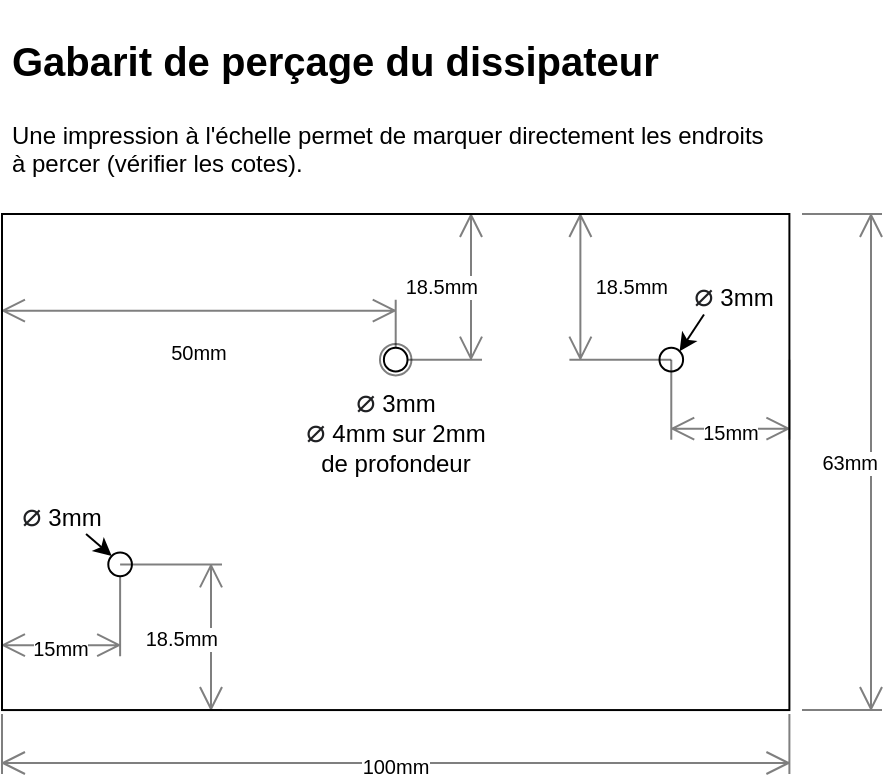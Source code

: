 <mxfile version="21.6.5" type="embed" pages="2">
    <diagram id="xNe-ogG1WgllEBJfk30h" name="Page-1">
        <mxGraphModel dx="598" dy="772" grid="1" gridSize="10" guides="1" tooltips="1" connect="1" arrows="1" fold="1" page="1" pageScale="1" pageWidth="583" pageHeight="413" math="0" shadow="0">
            <root>
                <mxCell id="0"/>
                <mxCell id="1" parent="0"/>
                <mxCell id="tPSxnPCLNGIQVh9I8IFJ-1" value="" style="group" parent="1" vertex="1" connectable="0">
                    <mxGeometry x="72" y="115" width="440" height="280" as="geometry"/>
                </mxCell>
                <mxCell id="bK37rWSU9gxIQJ1aYP31-6" value="" style="group" parent="tPSxnPCLNGIQVh9I8IFJ-1" vertex="1" connectable="0">
                    <mxGeometry width="393.705" height="248.031" as="geometry"/>
                </mxCell>
                <mxCell id="bK37rWSU9gxIQJ1aYP31-2" value="" style="rounded=0;whiteSpace=wrap;html=1;" parent="bK37rWSU9gxIQJ1aYP31-6" vertex="1">
                    <mxGeometry width="393.7" height="248.031" as="geometry"/>
                </mxCell>
                <mxCell id="bK37rWSU9gxIQJ1aYP31-4" value="" style="ellipse;whiteSpace=wrap;html=1;aspect=fixed;" parent="bK37rWSU9gxIQJ1aYP31-6" vertex="1">
                    <mxGeometry x="328.739" y="66.929" width="11.811" height="11.81" as="geometry"/>
                </mxCell>
                <mxCell id="bK37rWSU9gxIQJ1aYP31-5" value="" style="ellipse;whiteSpace=wrap;html=1;aspect=fixed;" parent="bK37rWSU9gxIQJ1aYP31-6" vertex="1">
                    <mxGeometry x="53.149" y="169.291" width="11.811" height="11.81" as="geometry"/>
                </mxCell>
                <mxCell id="bK37rWSU9gxIQJ1aYP31-8" value="" style="ellipse;whiteSpace=wrap;html=1;aspect=fixed;opacity=50;" parent="bK37rWSU9gxIQJ1aYP31-6" vertex="1">
                    <mxGeometry x="188.976" y="64.96" width="15.75" height="15.748" as="geometry"/>
                </mxCell>
                <mxCell id="bK37rWSU9gxIQJ1aYP31-10" value="&lt;span style=&quot;color: rgb(32, 33, 36); font-family: arial, sans-serif; font-size: 16px; text-align: left; background-color: rgb(255, 255, 255);&quot;&gt;⌀&lt;/span&gt;&amp;nbsp;3mm" style="text;html=1;strokeColor=none;fillColor=none;align=center;verticalAlign=middle;whiteSpace=wrap;rounded=0;opacity=50;" parent="bK37rWSU9gxIQJ1aYP31-6" vertex="1">
                    <mxGeometry x="4.53" y="140" width="50" height="20" as="geometry"/>
                </mxCell>
                <mxCell id="bK37rWSU9gxIQJ1aYP31-11" value="&lt;span style=&quot;color: rgb(32, 33, 36); font-family: arial, sans-serif; font-size: 16px; text-align: left; background-color: rgb(255, 255, 255);&quot;&gt;⌀&lt;/span&gt;&amp;nbsp;3mm" style="text;html=1;strokeColor=none;fillColor=none;align=center;verticalAlign=middle;whiteSpace=wrap;rounded=0;opacity=50;" parent="bK37rWSU9gxIQJ1aYP31-6" vertex="1">
                    <mxGeometry x="340.55" y="30" width="50" height="20" as="geometry"/>
                </mxCell>
                <mxCell id="bK37rWSU9gxIQJ1aYP31-14" value="&lt;span style=&quot;color: rgb(32, 33, 36); font-family: arial, sans-serif; font-size: 16px; text-align: left; background-color: rgb(255, 255, 255);&quot;&gt;⌀&lt;/span&gt;&amp;nbsp;3mm" style="text;html=1;strokeColor=none;fillColor=none;align=center;verticalAlign=middle;whiteSpace=wrap;rounded=0;opacity=50;" parent="bK37rWSU9gxIQJ1aYP31-6" vertex="1">
                    <mxGeometry x="171.85" y="82.83" width="50" height="20" as="geometry"/>
                </mxCell>
                <mxCell id="bK37rWSU9gxIQJ1aYP31-16" value="&lt;span style=&quot;color: rgb(32, 33, 36); font-family: arial, sans-serif; font-size: 16px; text-align: left; background-color: rgb(255, 255, 255);&quot;&gt;⌀&lt;/span&gt;&amp;nbsp;4mm sur 2mm de profondeur" style="text;html=1;strokeColor=none;fillColor=none;align=center;verticalAlign=middle;whiteSpace=wrap;rounded=0;opacity=50;" parent="bK37rWSU9gxIQJ1aYP31-6" vertex="1">
                    <mxGeometry x="146.85" y="100" width="100" height="30" as="geometry"/>
                </mxCell>
                <mxCell id="bK37rWSU9gxIQJ1aYP31-20" value="" style="endArrow=none;dashed=1;html=1;rounded=0;fontSize=10;" parent="bK37rWSU9gxIQJ1aYP31-6" target="bK37rWSU9gxIQJ1aYP31-2" edge="1">
                    <mxGeometry width="50" height="50" relative="1" as="geometry">
                        <mxPoint y="100" as="sourcePoint"/>
                        <mxPoint x="220" y="80" as="targetPoint"/>
                    </mxGeometry>
                </mxCell>
                <mxCell id="bK37rWSU9gxIQJ1aYP31-23" value="15mm" style="shape=dimension;whiteSpace=wrap;html=1;align=center;points=[];verticalAlign=bottom;spacingBottom=-5;labelBackgroundColor=#ffffff;fontSize=10;opacity=50;" parent="bK37rWSU9gxIQJ1aYP31-6" vertex="1">
                    <mxGeometry y="181.1" width="59.055" height="40" as="geometry"/>
                </mxCell>
                <mxCell id="bK37rWSU9gxIQJ1aYP31-24" value="15mm" style="shape=dimension;whiteSpace=wrap;html=1;align=center;points=[];verticalAlign=bottom;spacingBottom=-5;labelBackgroundColor=#ffffff;fontSize=10;opacity=50;" parent="bK37rWSU9gxIQJ1aYP31-6" vertex="1">
                    <mxGeometry x="334.64" y="72.83" width="59.055" height="40" as="geometry"/>
                </mxCell>
                <mxCell id="bK37rWSU9gxIQJ1aYP31-25" value="50mm" style="shape=dimension;whiteSpace=wrap;html=1;align=center;points=[];verticalAlign=bottom;spacingBottom=-5;labelBackgroundColor=#ffffff;fontSize=10;opacity=50;direction=west;" parent="bK37rWSU9gxIQJ1aYP31-6" vertex="1">
                    <mxGeometry y="42.83" width="196.85" height="30" as="geometry"/>
                </mxCell>
                <mxCell id="bK37rWSU9gxIQJ1aYP31-26" value="18.5mm" style="shape=dimension;direction=north;whiteSpace=wrap;html=1;align=right;points=[];verticalAlign=middle;labelBackgroundColor=#ffffff;fontSize=10;opacity=50;" parent="bK37rWSU9gxIQJ1aYP31-6" vertex="1">
                    <mxGeometry x="59.05" y="175.2" width="50.95" height="72.83" as="geometry"/>
                </mxCell>
                <mxCell id="bK37rWSU9gxIQJ1aYP31-27" value="18.5mm" style="shape=dimension;direction=south;whiteSpace=wrap;html=1;align=right;points=[];verticalAlign=middle;labelBackgroundColor=#ffffff;fontSize=10;opacity=50;" parent="bK37rWSU9gxIQJ1aYP31-6" vertex="1">
                    <mxGeometry x="283.69" width="50.95" height="72.83" as="geometry"/>
                </mxCell>
                <mxCell id="bK37rWSU9gxIQJ1aYP31-28" value="18.5mm" style="shape=dimension;direction=north;whiteSpace=wrap;html=1;align=right;points=[];verticalAlign=middle;labelBackgroundColor=#ffffff;fontSize=10;opacity=50;" parent="bK37rWSU9gxIQJ1aYP31-6" vertex="1">
                    <mxGeometry x="196.85" width="43.15" height="72.83" as="geometry"/>
                </mxCell>
                <mxCell id="bK37rWSU9gxIQJ1aYP31-29" value="" style="endArrow=classic;html=1;rounded=0;fontSize=10;exitX=0.209;exitY=1.011;exitDx=0;exitDy=0;exitPerimeter=0;entryX=1;entryY=0;entryDx=0;entryDy=0;" parent="bK37rWSU9gxIQJ1aYP31-6" source="bK37rWSU9gxIQJ1aYP31-11" target="bK37rWSU9gxIQJ1aYP31-4" edge="1">
                    <mxGeometry width="50" height="50" relative="1" as="geometry">
                        <mxPoint x="150" y="170" as="sourcePoint"/>
                        <mxPoint x="200" y="120" as="targetPoint"/>
                    </mxGeometry>
                </mxCell>
                <mxCell id="bK37rWSU9gxIQJ1aYP31-30" value="" style="endArrow=classic;html=1;rounded=0;fontSize=10;exitX=0.75;exitY=1;exitDx=0;exitDy=0;entryX=0;entryY=0;entryDx=0;entryDy=0;" parent="bK37rWSU9gxIQJ1aYP31-6" source="bK37rWSU9gxIQJ1aYP31-10" target="bK37rWSU9gxIQJ1aYP31-5" edge="1">
                    <mxGeometry width="50" height="50" relative="1" as="geometry">
                        <mxPoint x="361" y="60.22" as="sourcePoint"/>
                        <mxPoint x="348.821" y="78.658" as="targetPoint"/>
                    </mxGeometry>
                </mxCell>
                <mxCell id="bK37rWSU9gxIQJ1aYP31-3" value="" style="ellipse;whiteSpace=wrap;html=1;aspect=fixed;" parent="bK37rWSU9gxIQJ1aYP31-6" vertex="1">
                    <mxGeometry x="190.945" y="66.929" width="11.811" height="11.81" as="geometry"/>
                </mxCell>
                <mxCell id="bK37rWSU9gxIQJ1aYP31-34" value="100mm" style="shape=dimension;whiteSpace=wrap;html=1;align=center;points=[];verticalAlign=bottom;spacingBottom=-5;labelBackgroundColor=#ffffff;fontSize=10;opacity=50;" parent="tPSxnPCLNGIQVh9I8IFJ-1" vertex="1">
                    <mxGeometry y="250" width="393.7" height="30" as="geometry"/>
                </mxCell>
                <mxCell id="bK37rWSU9gxIQJ1aYP31-35" value="63mm" style="shape=dimension;direction=north;whiteSpace=wrap;html=1;align=right;points=[];verticalAlign=middle;labelBackgroundColor=#ffffff;fontSize=10;opacity=50;" parent="tPSxnPCLNGIQVh9I8IFJ-1" vertex="1">
                    <mxGeometry x="400" width="40" height="248.031" as="geometry"/>
                </mxCell>
                <mxCell id="tPSxnPCLNGIQVh9I8IFJ-2" value="&lt;h1&gt;&lt;font style=&quot;font-size: 20px;&quot;&gt;Gabarit de perçage du dissipateur&lt;/font&gt;&lt;/h1&gt;&lt;p&gt;&lt;span style=&quot;background-color: initial;&quot;&gt;Une impression à l&#39;échelle permet de marquer directement les endroits à percer (vérifier les cotes).&lt;/span&gt;&lt;br&gt;&lt;/p&gt;" style="text;html=1;strokeColor=none;fillColor=none;spacing=5;spacingTop=-20;whiteSpace=wrap;overflow=hidden;rounded=0;" parent="1" vertex="1">
                    <mxGeometry x="72" y="18" width="390" height="87" as="geometry"/>
                </mxCell>
            </root>
        </mxGraphModel>
    </diagram>
    <diagram id="zJSIyDXEooIyr2dlMfSN" name="Page-2">
        <mxGraphModel dx="598" dy="359" grid="1" gridSize="10" guides="1" tooltips="1" connect="1" arrows="1" fold="1" page="1" pageScale="1" pageWidth="583" pageHeight="413" math="0" shadow="0">
            <root>
                <mxCell id="0"/>
                <mxCell id="1" parent="0"/>
                <mxCell id="OgzxuwZ86PjKQys8Hg_A-1" value="100mm" style="shape=dimension;whiteSpace=wrap;html=1;align=center;points=[];verticalAlign=bottom;spacingBottom=-5;labelBackgroundColor=#ffffff;fontSize=10;opacity=50;" parent="1" vertex="1">
                    <mxGeometry x="72" y="785.13" width="393.7" height="30" as="geometry"/>
                </mxCell>
                <mxCell id="OgzxuwZ86PjKQys8Hg_A-2" value="61.5mm" style="shape=dimension;direction=north;whiteSpace=wrap;html=1;align=right;points=[];verticalAlign=middle;labelBackgroundColor=#ffffff;fontSize=10;opacity=50;" parent="1" vertex="1">
                    <mxGeometry x="472" y="543" width="40" height="242.125" as="geometry"/>
                </mxCell>
                <mxCell id="OgzxuwZ86PjKQys8Hg_A-3" value="" style="group" parent="1" vertex="1" connectable="0">
                    <mxGeometry x="72" y="543" width="393.705" height="251.1" as="geometry"/>
                </mxCell>
                <mxCell id="OgzxuwZ86PjKQys8Hg_A-4" value="" style="rounded=0;whiteSpace=wrap;html=1;" parent="OgzxuwZ86PjKQys8Hg_A-3" vertex="1">
                    <mxGeometry width="393.7" height="242.125" as="geometry"/>
                </mxCell>
                <mxCell id="OgzxuwZ86PjKQys8Hg_A-5" value="" style="ellipse;whiteSpace=wrap;html=1;aspect=fixed;" parent="OgzxuwZ86PjKQys8Hg_A-3" vertex="1">
                    <mxGeometry x="53.149" y="66.929" width="11.811" height="11.81" as="geometry"/>
                </mxCell>
                <mxCell id="OgzxuwZ86PjKQys8Hg_A-6" value="" style="ellipse;whiteSpace=wrap;html=1;aspect=fixed;" parent="OgzxuwZ86PjKQys8Hg_A-3" vertex="1">
                    <mxGeometry x="328.739" y="169.291" width="11.811" height="11.81" as="geometry"/>
                </mxCell>
                <mxCell id="OgzxuwZ86PjKQys8Hg_A-7" value="" style="ellipse;whiteSpace=wrap;html=1;aspect=fixed;" parent="OgzxuwZ86PjKQys8Hg_A-3" vertex="1">
                    <mxGeometry x="127.946" y="33.465" width="137.81" height="137.795" as="geometry"/>
                </mxCell>
                <mxCell id="OgzxuwZ86PjKQys8Hg_A-8" value="&lt;span style=&quot;color: rgb(32, 33, 36); font-family: arial, sans-serif; font-size: 16px; text-align: left; background-color: rgb(255, 255, 255);&quot;&gt;⌀&lt;/span&gt;&amp;nbsp;3mm" style="text;html=1;strokeColor=none;fillColor=none;align=center;verticalAlign=middle;whiteSpace=wrap;rounded=0;opacity=50;" parent="OgzxuwZ86PjKQys8Hg_A-3" vertex="1">
                    <mxGeometry x="340" y="201.62" width="50" height="20" as="geometry"/>
                </mxCell>
                <mxCell id="OgzxuwZ86PjKQys8Hg_A-9" value="&lt;span style=&quot;color: rgb(32, 33, 36); font-family: arial, sans-serif; font-size: 16px; text-align: left; background-color: rgb(255, 255, 255);&quot;&gt;⌀&lt;/span&gt;&amp;nbsp;3mm" style="text;html=1;strokeColor=none;fillColor=none;align=center;verticalAlign=middle;whiteSpace=wrap;rounded=0;opacity=50;" parent="OgzxuwZ86PjKQys8Hg_A-3" vertex="1">
                    <mxGeometry x="59.06" y="23.31" width="50" height="20" as="geometry"/>
                </mxCell>
                <mxCell id="OgzxuwZ86PjKQys8Hg_A-10" value="&lt;span style=&quot;color: rgb(32, 33, 36); font-family: arial, sans-serif; font-size: 16px; text-align: left; background-color: rgb(255, 255, 255);&quot;&gt;⌀&lt;/span&gt;&amp;nbsp;35mm" style="text;html=1;strokeColor=none;fillColor=none;align=center;verticalAlign=middle;whiteSpace=wrap;rounded=0;opacity=50;" parent="OgzxuwZ86PjKQys8Hg_A-3" vertex="1">
                    <mxGeometry x="270.27" y="13.46" width="50" height="20" as="geometry"/>
                </mxCell>
                <mxCell id="OgzxuwZ86PjKQys8Hg_A-11" value="" style="endArrow=none;dashed=1;html=1;rounded=0;fontSize=10;" parent="OgzxuwZ86PjKQys8Hg_A-3" target="OgzxuwZ86PjKQys8Hg_A-4" edge="1">
                    <mxGeometry width="50" height="50" relative="1" as="geometry">
                        <mxPoint y="100" as="sourcePoint"/>
                        <mxPoint x="220" y="80" as="targetPoint"/>
                    </mxGeometry>
                </mxCell>
                <mxCell id="OgzxuwZ86PjKQys8Hg_A-12" value="7.5mm" style="shape=dimension;direction=south;whiteSpace=wrap;html=1;align=right;points=[];verticalAlign=middle;labelBackgroundColor=#ffffff;fontSize=10;opacity=50;" parent="OgzxuwZ86PjKQys8Hg_A-3" vertex="1">
                    <mxGeometry x="70" y="72.834" width="120" height="29.527" as="geometry"/>
                </mxCell>
                <mxCell id="OgzxuwZ86PjKQys8Hg_A-13" value="" style="endArrow=classic;html=1;rounded=0;fontSize=10;entryX=1;entryY=0;entryDx=0;entryDy=0;exitX=0.5;exitY=1;exitDx=0;exitDy=0;" parent="OgzxuwZ86PjKQys8Hg_A-3" source="OgzxuwZ86PjKQys8Hg_A-9" target="OgzxuwZ86PjKQys8Hg_A-5" edge="1">
                    <mxGeometry width="50" height="50" relative="1" as="geometry">
                        <mxPoint x="40" y="90" as="sourcePoint"/>
                        <mxPoint x="200" y="120" as="targetPoint"/>
                    </mxGeometry>
                </mxCell>
                <mxCell id="OgzxuwZ86PjKQys8Hg_A-14" value="" style="endArrow=classic;html=1;rounded=0;fontSize=10;exitX=0.25;exitY=0;exitDx=0;exitDy=0;entryX=1;entryY=1;entryDx=0;entryDy=0;" parent="OgzxuwZ86PjKQys8Hg_A-3" source="OgzxuwZ86PjKQys8Hg_A-8" target="OgzxuwZ86PjKQys8Hg_A-6" edge="1">
                    <mxGeometry width="50" height="50" relative="1" as="geometry">
                        <mxPoint x="361" y="60.22" as="sourcePoint"/>
                        <mxPoint x="348.821" y="78.658" as="targetPoint"/>
                    </mxGeometry>
                </mxCell>
                <mxCell id="OgzxuwZ86PjKQys8Hg_A-15" value="Fond du boitier extérieur" style="text;html=1;strokeColor=none;fillColor=none;align=center;verticalAlign=middle;whiteSpace=wrap;rounded=0;" parent="OgzxuwZ86PjKQys8Hg_A-3" vertex="1">
                    <mxGeometry x="127.95" y="221.62" width="142.05" height="21.1" as="geometry"/>
                </mxCell>
                <mxCell id="OgzxuwZ86PjKQys8Hg_A-16" value="" style="ellipse;whiteSpace=wrap;html=1;aspect=fixed;" parent="OgzxuwZ86PjKQys8Hg_A-3" vertex="1">
                    <mxGeometry x="190.945" y="96.456" width="11.811" height="11.81" as="geometry"/>
                </mxCell>
                <mxCell id="OgzxuwZ86PjKQys8Hg_A-17" value="50mm" style="shape=dimension;direction=west;whiteSpace=wrap;html=1;align=center;points=[];verticalAlign=top;spacingTop=-8;labelBackgroundColor=#ffffff" parent="OgzxuwZ86PjKQys8Hg_A-3" vertex="1">
                    <mxGeometry x="196.85" y="60" width="196.85" height="46.5" as="geometry"/>
                </mxCell>
                <mxCell id="OgzxuwZ86PjKQys8Hg_A-18" value="35mm" style="shape=dimension;whiteSpace=wrap;html=1;align=center;points=[];verticalAlign=bottom;spacingBottom=-5;labelBackgroundColor=#ffffff;fontSize=10;opacity=50;" parent="OgzxuwZ86PjKQys8Hg_A-3" vertex="1">
                    <mxGeometry x="59.06" y="74.02" width="137.79" height="95.98" as="geometry"/>
                </mxCell>
                <mxCell id="OgzxuwZ86PjKQys8Hg_A-19" value="35mm" style="shape=dimension;whiteSpace=wrap;html=1;align=center;points=[];verticalAlign=bottom;spacingBottom=-5;labelBackgroundColor=#ffffff;fontSize=10;opacity=50;" parent="OgzxuwZ86PjKQys8Hg_A-3" vertex="1">
                    <mxGeometry x="196.85" y="150" width="137.79" height="20" as="geometry"/>
                </mxCell>
                <mxCell id="OgzxuwZ86PjKQys8Hg_A-20" value="17mm" style="shape=dimension;direction=south;whiteSpace=wrap;html=1;align=right;points=[];verticalAlign=middle;labelBackgroundColor=#ffffff;fontSize=10;opacity=50;" parent="OgzxuwZ86PjKQys8Hg_A-3" vertex="1">
                    <mxGeometry x="290" y="175.2" width="44.64" height="66.929" as="geometry"/>
                </mxCell>
                <mxCell id="OgzxuwZ86PjKQys8Hg_A-21" value="18.5mm" style="shape=dimension;direction=north;whiteSpace=wrap;html=1;align=right;points=[];verticalAlign=middle;labelBackgroundColor=#ffffff" parent="OgzxuwZ86PjKQys8Hg_A-3" vertex="1">
                    <mxGeometry x="340" y="102.362" width="40" height="72.834" as="geometry"/>
                </mxCell>
                <mxCell id="OgzxuwZ86PjKQys8Hg_A-22" value="" style="endArrow=none;dashed=1;html=1;rounded=0;entryX=1.01;entryY=0.03;entryDx=0;entryDy=0;entryPerimeter=0;exitX=1;exitY=0.5;exitDx=0;exitDy=0;" parent="OgzxuwZ86PjKQys8Hg_A-3" source="OgzxuwZ86PjKQys8Hg_A-16" target="OgzxuwZ86PjKQys8Hg_A-21" edge="1">
                    <mxGeometry width="50" height="50" relative="1" as="geometry">
                        <mxPoint x="210" y="190" as="sourcePoint"/>
                        <mxPoint x="260" y="140" as="targetPoint"/>
                    </mxGeometry>
                </mxCell>
                <mxCell id="OgzxuwZ86PjKQys8Hg_A-23" value="" style="endArrow=classic;html=1;rounded=0;fontSize=10;exitX=0;exitY=0.75;exitDx=0;exitDy=0;entryX=0.813;entryY=0.098;entryDx=0;entryDy=0;entryPerimeter=0;" parent="OgzxuwZ86PjKQys8Hg_A-3" source="OgzxuwZ86PjKQys8Hg_A-10" target="OgzxuwZ86PjKQys8Hg_A-7" edge="1">
                    <mxGeometry width="50" height="50" relative="1" as="geometry">
                        <mxPoint x="363" y="47" as="sourcePoint"/>
                        <mxPoint x="349" y="24" as="targetPoint"/>
                    </mxGeometry>
                </mxCell>
                <mxCell id="OgzxuwZ86PjKQys8Hg_A-24" value="18.5mm" style="shape=dimension;direction=south;whiteSpace=wrap;html=1;align=right;points=[];verticalAlign=middle;labelBackgroundColor=#ffffff;fontSize=10;opacity=50;" parent="OgzxuwZ86PjKQys8Hg_A-3" vertex="1">
                    <mxGeometry x="8.11" y="-2.22e-15" width="50.95" height="72.83" as="geometry"/>
                </mxCell>
                <mxCell id="OgzxuwZ86PjKQys8Hg_A-25" value="&lt;h1 style=&quot;border-color: var(--border-color);&quot;&gt;&lt;font style=&quot;border-color: var(--border-color); font-size: 20px;&quot;&gt;Gabarit de perçage du boîtier&lt;/font&gt;&lt;/h1&gt;&lt;h1&gt;&lt;p style=&quot;border-color: var(--border-color); font-size: 12px; font-weight: 400;&quot;&gt;Une impression à l&#39;échelle permet de marquer directement les endroits à percer (vérifier les cotes).&lt;/p&gt;&lt;/h1&gt;&lt;p&gt;Le radiateur monté dépasse de 1,5mm du fond du boîtier.&lt;/p&gt;" style="text;html=1;strokeColor=none;fillColor=none;spacing=5;spacingTop=-20;whiteSpace=wrap;overflow=hidden;rounded=0;" parent="1" vertex="1">
                    <mxGeometry x="72" y="423" width="390" height="110" as="geometry"/>
                </mxCell>
            </root>
        </mxGraphModel>
    </diagram>
</mxfile>